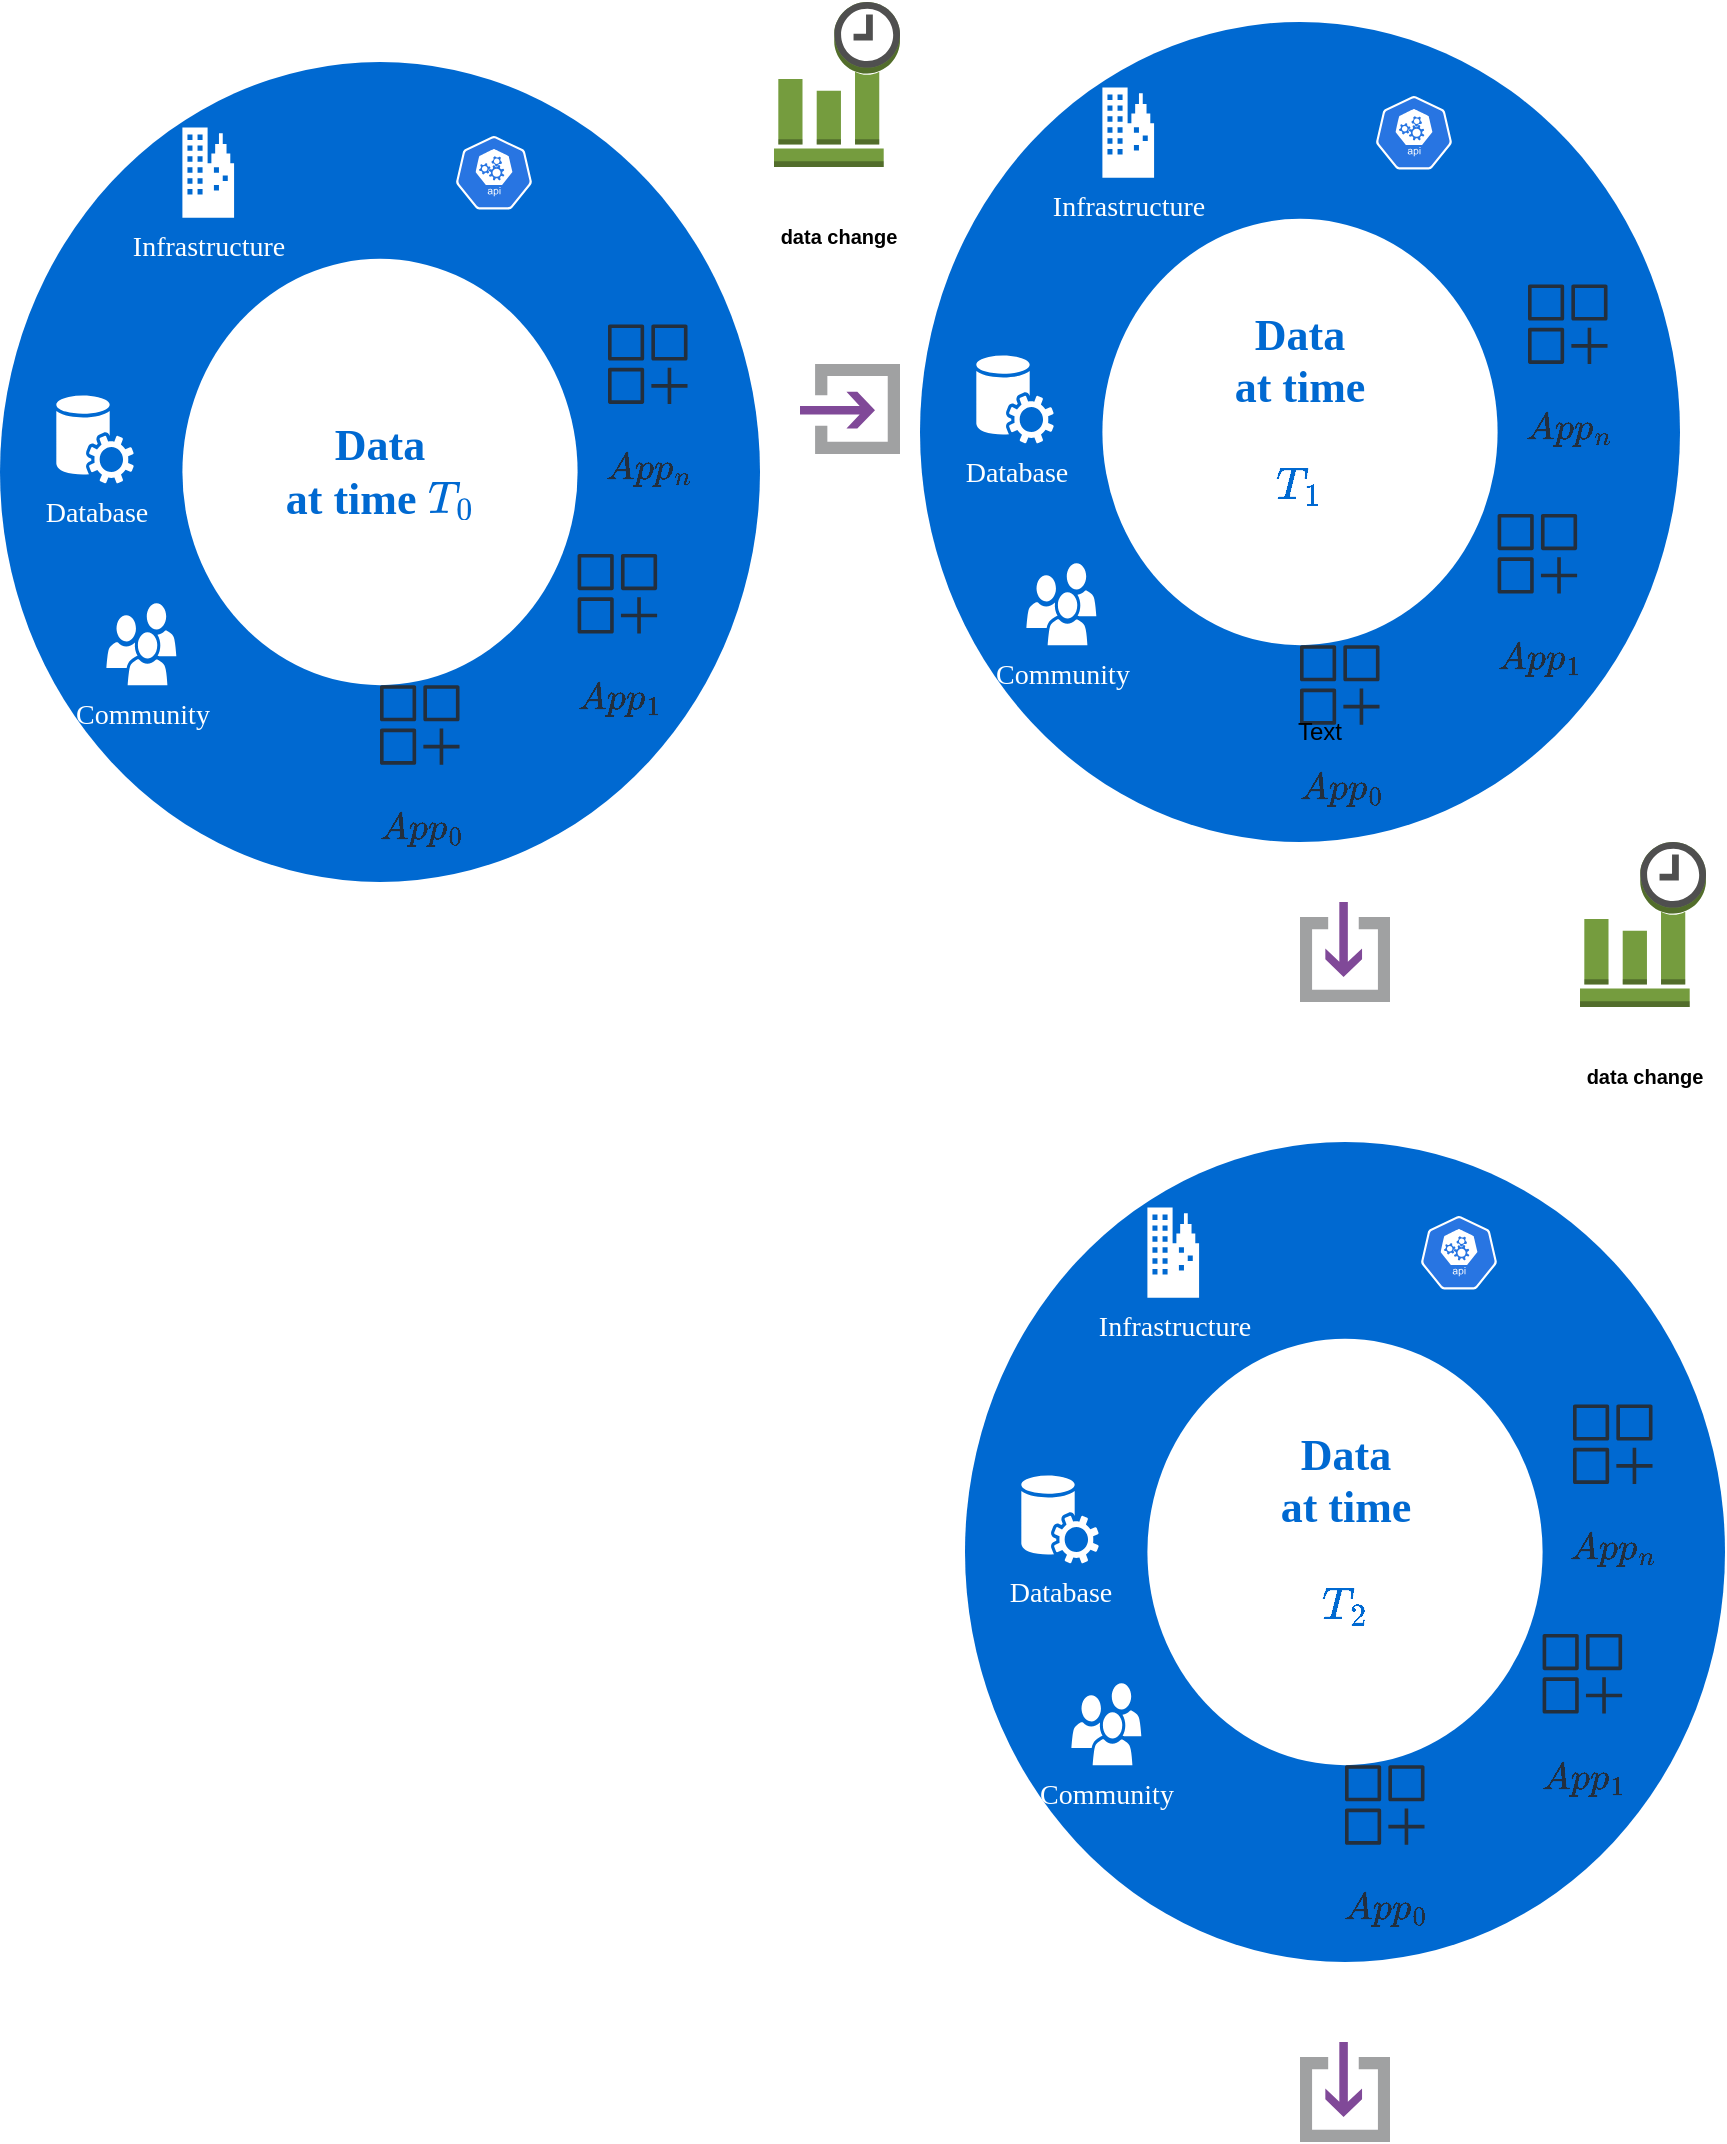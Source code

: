 <mxfile version="21.6.7" type="device">
  <diagram name="Page-1" id="3e8102d1-ef87-2e61-34e1-82d9a586fe2e">
    <mxGraphModel dx="883" dy="1523" grid="1" gridSize="10" guides="1" tooltips="1" connect="1" arrows="1" fold="1" page="1" pageScale="1" pageWidth="1100" pageHeight="850" background="none" math="1" shadow="0">
      <root>
        <mxCell id="0" />
        <mxCell id="1" parent="0" />
        <mxCell id="0viIdwtUsRMgSrC2qUE8-39" value="" style="group" vertex="1" connectable="0" parent="1">
          <mxGeometry x="60" y="-10" width="862.5" height="1070" as="geometry" />
        </mxCell>
        <mxCell id="0viIdwtUsRMgSrC2qUE8-8" value="" style="group" vertex="1" connectable="0" parent="0viIdwtUsRMgSrC2qUE8-39">
          <mxGeometry y="30" width="380" height="410" as="geometry" />
        </mxCell>
        <mxCell id="70666756c84bb93c-1" value="" style="ellipse;whiteSpace=wrap;html=1;rounded=0;shadow=0;comic=0;strokeWidth=1;fontFamily=Verdana;fontSize=14;strokeColor=none;fillColor=#0069D1;" parent="0viIdwtUsRMgSrC2qUE8-8" vertex="1">
          <mxGeometry width="380" height="410" as="geometry" />
        </mxCell>
        <mxCell id="70666756c84bb93c-2" value="Data&lt;br&gt;at time &lt;svg style=&quot;vertical-align: -0.375ex;&quot; xmlns:xlink=&quot;http://www.w3.org/1999/xlink&quot; viewBox=&quot;0 -677 1020.6 842.6&quot; role=&quot;img&quot; height=&quot;1.906ex&quot; width=&quot;2.309ex&quot; xmlns=&quot;http://www.w3.org/2000/svg&quot;&gt;&lt;defs&gt;&lt;path d=&quot;M40 437Q21 437 21 445Q21 450 37 501T71 602L88 651Q93 669 101 677H569H659Q691 677 697 676T704 667Q704 661 687 553T668 444Q668 437 649 437Q640 437 637 437T631 442L629 445Q629 451 635 490T641 551Q641 586 628 604T573 629Q568 630 515 631Q469 631 457 630T439 622Q438 621 368 343T298 60Q298 48 386 46Q418 46 427 45T436 36Q436 31 433 22Q429 4 424 1L422 0Q419 0 415 0Q410 0 363 1T228 2Q99 2 64 0H49Q43 6 43 9T45 27Q49 40 55 46H83H94Q174 46 189 55Q190 56 191 56Q196 59 201 76T241 233Q258 301 269 344Q339 619 339 625Q339 630 310 630H279Q212 630 191 624Q146 614 121 583T67 467Q60 445 57 441T43 437H40Z&quot; id=&quot;MJX-1-TEX-I-1D447&quot;&gt;&lt;/path&gt;&lt;path d=&quot;M96 585Q152 666 249 666Q297 666 345 640T423 548Q460 465 460 320Q460 165 417 83Q397 41 362 16T301 -15T250 -22Q224 -22 198 -16T137 16T82 83Q39 165 39 320Q39 494 96 585ZM321 597Q291 629 250 629Q208 629 178 597Q153 571 145 525T137 333Q137 175 145 125T181 46Q209 16 250 16Q290 16 318 46Q347 76 354 130T362 333Q362 478 354 524T321 597Z&quot; id=&quot;MJX-1-TEX-N-30&quot;&gt;&lt;/path&gt;&lt;/defs&gt;&lt;g transform=&quot;scale(1,-1)&quot; stroke-width=&quot;0&quot; fill=&quot;currentColor&quot; stroke=&quot;currentColor&quot;&gt;&lt;g data-mml-node=&quot;math&quot;&gt;&lt;g data-mml-node=&quot;msub&quot;&gt;&lt;g data-mml-node=&quot;mi&quot;&gt;&lt;use xlink:href=&quot;#MJX-1-TEX-I-1D447&quot; data-c=&quot;1D447&quot;&gt;&lt;/use&gt;&lt;/g&gt;&lt;g transform=&quot;translate(617,-150) scale(0.707)&quot; data-mml-node=&quot;mn&quot;&gt;&lt;use xlink:href=&quot;#MJX-1-TEX-N-30&quot; data-c=&quot;30&quot;&gt;&lt;/use&gt;&lt;/g&gt;&lt;/g&gt;&lt;/g&gt;&lt;/g&gt;&lt;/svg&gt;" style="ellipse;whiteSpace=wrap;html=1;rounded=0;shadow=0;comic=0;strokeWidth=1;fontFamily=Verdana;fontSize=22;strokeColor=none;fillColor=#ffffff;fontColor=#0069D1;fontStyle=1" parent="0viIdwtUsRMgSrC2qUE8-8" vertex="1">
          <mxGeometry x="91.2" y="98.4" width="197.6" height="213.2" as="geometry" />
        </mxCell>
        <mxCell id="70666756c84bb93c-5" value="Community" style="shadow=0;dashed=0;html=1;strokeColor=none;fillColor=#ffffff;labelPosition=center;verticalLabelPosition=bottom;verticalAlign=top;shape=mxgraph.office.users.users;rounded=0;comic=0;fontFamily=Verdana;fontSize=14;fontColor=#FFFFFF;" parent="0viIdwtUsRMgSrC2qUE8-8" vertex="1">
          <mxGeometry x="53.2" y="270.6" width="34.96" height="41.0" as="geometry" />
        </mxCell>
        <mxCell id="70666756c84bb93c-8" value="Database" style="shadow=0;dashed=0;html=1;strokeColor=none;fillColor=#ffffff;labelPosition=center;verticalLabelPosition=bottom;verticalAlign=top;shape=mxgraph.office.services.central_management_service;rounded=0;comic=0;fontFamily=Verdana;fontSize=14;fontColor=#FFFFFF;" parent="0viIdwtUsRMgSrC2qUE8-8" vertex="1">
          <mxGeometry x="28.12" y="166.46" width="38.76" height="44.28" as="geometry" />
        </mxCell>
        <mxCell id="70666756c84bb93c-11" value="Infrastructure" style="shadow=0;dashed=0;html=1;strokeColor=none;fillColor=#ffffff;labelPosition=center;verticalLabelPosition=bottom;verticalAlign=top;shape=mxgraph.office.concepts.on_premises;rounded=0;comic=0;fontFamily=Verdana;fontSize=14;fontColor=#FFFFFF;" parent="0viIdwtUsRMgSrC2qUE8-8" vertex="1">
          <mxGeometry x="91.2" y="32.8" width="25.84" height="45.1" as="geometry" />
        </mxCell>
        <mxCell id="0viIdwtUsRMgSrC2qUE8-4" value="&lt;h2 style=&quot;font-size: 16px;&quot;&gt;&lt;font style=&quot;font-size: 16px;&quot;&gt;$$App_0$$&lt;/font&gt;&lt;/h2&gt;&lt;div style=&quot;font-size: 16px;&quot;&gt;&lt;br&gt;&lt;/div&gt;" style="sketch=0;outlineConnect=0;fontColor=#232F3E;gradientColor=none;fillColor=#232F3D;strokeColor=none;dashed=0;verticalLabelPosition=bottom;verticalAlign=top;align=center;html=1;fontSize=12;fontStyle=0;aspect=fixed;pointerEvents=1;shape=mxgraph.aws4.generic_application;" vertex="1" parent="0viIdwtUsRMgSrC2qUE8-8">
          <mxGeometry x="190" y="311.6" width="39.754" height="39.754" as="geometry" />
        </mxCell>
        <mxCell id="0viIdwtUsRMgSrC2qUE8-5" value="&lt;h2 style=&quot;font-size: 16px;&quot;&gt;&lt;font style=&quot;font-size: 16px;&quot;&gt;$$App_1$$&lt;/font&gt;&lt;/h2&gt;&lt;div style=&quot;font-size: 16px;&quot;&gt;&lt;br&gt;&lt;/div&gt;" style="sketch=0;outlineConnect=0;fontColor=#232F3E;gradientColor=none;fillColor=#232F3D;strokeColor=none;dashed=0;verticalLabelPosition=bottom;verticalAlign=top;align=center;html=1;fontSize=12;fontStyle=0;aspect=fixed;pointerEvents=1;shape=mxgraph.aws4.generic_application;" vertex="1" parent="0viIdwtUsRMgSrC2qUE8-8">
          <mxGeometry x="288.8" y="246" width="39.754" height="39.754" as="geometry" />
        </mxCell>
        <mxCell id="0viIdwtUsRMgSrC2qUE8-6" value="&lt;h2 style=&quot;font-size: 16px;&quot;&gt;&lt;font style=&quot;font-size: 16px;&quot;&gt;$$App_n$$&lt;/font&gt;&lt;/h2&gt;&lt;div style=&quot;font-size: 16px;&quot;&gt;&lt;br&gt;&lt;/div&gt;" style="sketch=0;outlineConnect=0;fontColor=#232F3E;gradientColor=none;fillColor=#232F3D;strokeColor=none;dashed=0;verticalLabelPosition=bottom;verticalAlign=top;align=center;html=1;fontSize=12;fontStyle=0;aspect=fixed;pointerEvents=1;shape=mxgraph.aws4.generic_application;" vertex="1" parent="0viIdwtUsRMgSrC2qUE8-8">
          <mxGeometry x="304" y="131.2" width="39.754" height="39.754" as="geometry" />
        </mxCell>
        <mxCell id="0viIdwtUsRMgSrC2qUE8-7" value="" style="sketch=0;html=1;dashed=0;whitespace=wrap;fillColor=#2875E2;strokeColor=#ffffff;points=[[0.005,0.63,0],[0.1,0.2,0],[0.9,0.2,0],[0.5,0,0],[0.995,0.63,0],[0.72,0.99,0],[0.5,1,0],[0.28,0.99,0]];verticalLabelPosition=bottom;align=center;verticalAlign=top;shape=mxgraph.kubernetes.icon;prIcon=api" vertex="1" parent="0viIdwtUsRMgSrC2qUE8-8">
          <mxGeometry x="228" y="35.67" width="38" height="39.36" as="geometry" />
        </mxCell>
        <mxCell id="0viIdwtUsRMgSrC2qUE8-9" value="" style="group" vertex="1" connectable="0" parent="0viIdwtUsRMgSrC2qUE8-39">
          <mxGeometry x="460" y="10" width="380" height="410" as="geometry" />
        </mxCell>
        <mxCell id="0viIdwtUsRMgSrC2qUE8-10" value="" style="ellipse;whiteSpace=wrap;html=1;rounded=0;shadow=0;comic=0;strokeWidth=1;fontFamily=Verdana;fontSize=14;strokeColor=none;fillColor=#0069D1;" vertex="1" parent="0viIdwtUsRMgSrC2qUE8-9">
          <mxGeometry width="380" height="410" as="geometry" />
        </mxCell>
        <mxCell id="0viIdwtUsRMgSrC2qUE8-11" value="Data &lt;br&gt;at time $$T_1$$" style="ellipse;whiteSpace=wrap;html=1;rounded=0;shadow=0;comic=0;strokeWidth=1;fontFamily=Verdana;fontSize=22;strokeColor=none;fillColor=#ffffff;fontColor=#0069D1;fontStyle=1" vertex="1" parent="0viIdwtUsRMgSrC2qUE8-9">
          <mxGeometry x="91.2" y="98.4" width="197.6" height="213.2" as="geometry" />
        </mxCell>
        <mxCell id="0viIdwtUsRMgSrC2qUE8-12" value="Community" style="shadow=0;dashed=0;html=1;strokeColor=none;fillColor=#ffffff;labelPosition=center;verticalLabelPosition=bottom;verticalAlign=top;shape=mxgraph.office.users.users;rounded=0;comic=0;fontFamily=Verdana;fontSize=14;fontColor=#FFFFFF;" vertex="1" parent="0viIdwtUsRMgSrC2qUE8-9">
          <mxGeometry x="53.2" y="270.6" width="34.96" height="41.0" as="geometry" />
        </mxCell>
        <mxCell id="0viIdwtUsRMgSrC2qUE8-13" value="Database" style="shadow=0;dashed=0;html=1;strokeColor=none;fillColor=#ffffff;labelPosition=center;verticalLabelPosition=bottom;verticalAlign=top;shape=mxgraph.office.services.central_management_service;rounded=0;comic=0;fontFamily=Verdana;fontSize=14;fontColor=#FFFFFF;" vertex="1" parent="0viIdwtUsRMgSrC2qUE8-9">
          <mxGeometry x="28.12" y="166.46" width="38.76" height="44.28" as="geometry" />
        </mxCell>
        <mxCell id="0viIdwtUsRMgSrC2qUE8-14" value="Infrastructure" style="shadow=0;dashed=0;html=1;strokeColor=none;fillColor=#ffffff;labelPosition=center;verticalLabelPosition=bottom;verticalAlign=top;shape=mxgraph.office.concepts.on_premises;rounded=0;comic=0;fontFamily=Verdana;fontSize=14;fontColor=#FFFFFF;" vertex="1" parent="0viIdwtUsRMgSrC2qUE8-9">
          <mxGeometry x="91.2" y="32.8" width="25.84" height="45.1" as="geometry" />
        </mxCell>
        <mxCell id="0viIdwtUsRMgSrC2qUE8-15" value="&lt;h2 style=&quot;font-size: 16px;&quot;&gt;&lt;font style=&quot;font-size: 16px;&quot;&gt;$$App_0$$&lt;/font&gt;&lt;/h2&gt;&lt;div style=&quot;font-size: 16px;&quot;&gt;&lt;br&gt;&lt;/div&gt;" style="sketch=0;outlineConnect=0;fontColor=#232F3E;gradientColor=none;fillColor=#232F3D;strokeColor=none;dashed=0;verticalLabelPosition=bottom;verticalAlign=top;align=center;html=1;fontSize=12;fontStyle=0;aspect=fixed;pointerEvents=1;shape=mxgraph.aws4.generic_application;" vertex="1" parent="0viIdwtUsRMgSrC2qUE8-9">
          <mxGeometry x="190" y="311.6" width="39.754" height="39.754" as="geometry" />
        </mxCell>
        <mxCell id="0viIdwtUsRMgSrC2qUE8-16" value="&lt;h2 style=&quot;font-size: 16px;&quot;&gt;&lt;font style=&quot;font-size: 16px;&quot;&gt;$$App_1$$&lt;/font&gt;&lt;/h2&gt;&lt;div style=&quot;font-size: 16px;&quot;&gt;&lt;br&gt;&lt;/div&gt;" style="sketch=0;outlineConnect=0;fontColor=#232F3E;gradientColor=none;fillColor=#232F3D;strokeColor=none;dashed=0;verticalLabelPosition=bottom;verticalAlign=top;align=center;html=1;fontSize=12;fontStyle=0;aspect=fixed;pointerEvents=1;shape=mxgraph.aws4.generic_application;" vertex="1" parent="0viIdwtUsRMgSrC2qUE8-9">
          <mxGeometry x="288.8" y="246" width="39.754" height="39.754" as="geometry" />
        </mxCell>
        <mxCell id="0viIdwtUsRMgSrC2qUE8-17" value="&lt;h2 style=&quot;font-size: 16px;&quot;&gt;&lt;font style=&quot;font-size: 16px;&quot;&gt;$$App_n$$&lt;/font&gt;&lt;/h2&gt;&lt;div style=&quot;font-size: 16px;&quot;&gt;&lt;br&gt;&lt;/div&gt;" style="sketch=0;outlineConnect=0;fontColor=#232F3E;gradientColor=none;fillColor=#232F3D;strokeColor=none;dashed=0;verticalLabelPosition=bottom;verticalAlign=top;align=center;html=1;fontSize=12;fontStyle=0;aspect=fixed;pointerEvents=1;shape=mxgraph.aws4.generic_application;" vertex="1" parent="0viIdwtUsRMgSrC2qUE8-9">
          <mxGeometry x="304" y="131.2" width="39.754" height="39.754" as="geometry" />
        </mxCell>
        <mxCell id="0viIdwtUsRMgSrC2qUE8-18" value="" style="sketch=0;html=1;dashed=0;whitespace=wrap;fillColor=#2875E2;strokeColor=#ffffff;points=[[0.005,0.63,0],[0.1,0.2,0],[0.9,0.2,0],[0.5,0,0],[0.995,0.63,0],[0.72,0.99,0],[0.5,1,0],[0.28,0.99,0]];verticalLabelPosition=bottom;align=center;verticalAlign=top;shape=mxgraph.kubernetes.icon;prIcon=api" vertex="1" parent="0viIdwtUsRMgSrC2qUE8-9">
          <mxGeometry x="228" y="35.67" width="38" height="39.36" as="geometry" />
        </mxCell>
        <mxCell id="0viIdwtUsRMgSrC2qUE8-19" value="" style="group" vertex="1" connectable="0" parent="0viIdwtUsRMgSrC2qUE8-39">
          <mxGeometry x="482.5" y="570" width="380" height="410" as="geometry" />
        </mxCell>
        <mxCell id="0viIdwtUsRMgSrC2qUE8-20" value="" style="ellipse;whiteSpace=wrap;html=1;rounded=0;shadow=0;comic=0;strokeWidth=1;fontFamily=Verdana;fontSize=14;strokeColor=none;fillColor=#0069D1;" vertex="1" parent="0viIdwtUsRMgSrC2qUE8-19">
          <mxGeometry width="380" height="410" as="geometry" />
        </mxCell>
        <mxCell id="0viIdwtUsRMgSrC2qUE8-21" value="Data &lt;br&gt;at time $$T_2$$" style="ellipse;whiteSpace=wrap;html=1;rounded=0;shadow=0;comic=0;strokeWidth=1;fontFamily=Verdana;fontSize=22;strokeColor=none;fillColor=#ffffff;fontColor=#0069D1;fontStyle=1" vertex="1" parent="0viIdwtUsRMgSrC2qUE8-19">
          <mxGeometry x="91.2" y="98.4" width="197.6" height="213.2" as="geometry" />
        </mxCell>
        <mxCell id="0viIdwtUsRMgSrC2qUE8-22" value="Community" style="shadow=0;dashed=0;html=1;strokeColor=none;fillColor=#ffffff;labelPosition=center;verticalLabelPosition=bottom;verticalAlign=top;shape=mxgraph.office.users.users;rounded=0;comic=0;fontFamily=Verdana;fontSize=14;fontColor=#FFFFFF;" vertex="1" parent="0viIdwtUsRMgSrC2qUE8-19">
          <mxGeometry x="53.2" y="270.6" width="34.96" height="41.0" as="geometry" />
        </mxCell>
        <mxCell id="0viIdwtUsRMgSrC2qUE8-23" value="Database" style="shadow=0;dashed=0;html=1;strokeColor=none;fillColor=#ffffff;labelPosition=center;verticalLabelPosition=bottom;verticalAlign=top;shape=mxgraph.office.services.central_management_service;rounded=0;comic=0;fontFamily=Verdana;fontSize=14;fontColor=#FFFFFF;" vertex="1" parent="0viIdwtUsRMgSrC2qUE8-19">
          <mxGeometry x="28.12" y="166.46" width="38.76" height="44.28" as="geometry" />
        </mxCell>
        <mxCell id="0viIdwtUsRMgSrC2qUE8-24" value="Infrastructure" style="shadow=0;dashed=0;html=1;strokeColor=none;fillColor=#ffffff;labelPosition=center;verticalLabelPosition=bottom;verticalAlign=top;shape=mxgraph.office.concepts.on_premises;rounded=0;comic=0;fontFamily=Verdana;fontSize=14;fontColor=#FFFFFF;" vertex="1" parent="0viIdwtUsRMgSrC2qUE8-19">
          <mxGeometry x="91.2" y="32.8" width="25.84" height="45.1" as="geometry" />
        </mxCell>
        <mxCell id="0viIdwtUsRMgSrC2qUE8-25" value="&lt;h2 style=&quot;font-size: 16px;&quot;&gt;&lt;font style=&quot;font-size: 16px;&quot;&gt;$$App_0$$&lt;/font&gt;&lt;/h2&gt;&lt;div style=&quot;font-size: 16px;&quot;&gt;&lt;br&gt;&lt;/div&gt;" style="sketch=0;outlineConnect=0;fontColor=#232F3E;gradientColor=none;fillColor=#232F3D;strokeColor=none;dashed=0;verticalLabelPosition=bottom;verticalAlign=top;align=center;html=1;fontSize=12;fontStyle=0;aspect=fixed;pointerEvents=1;shape=mxgraph.aws4.generic_application;" vertex="1" parent="0viIdwtUsRMgSrC2qUE8-19">
          <mxGeometry x="190" y="311.6" width="39.754" height="39.754" as="geometry" />
        </mxCell>
        <mxCell id="0viIdwtUsRMgSrC2qUE8-26" value="&lt;h2 style=&quot;font-size: 16px;&quot;&gt;&lt;font style=&quot;font-size: 16px;&quot;&gt;$$App_1$$&lt;/font&gt;&lt;/h2&gt;&lt;div style=&quot;font-size: 16px;&quot;&gt;&lt;br&gt;&lt;/div&gt;" style="sketch=0;outlineConnect=0;fontColor=#232F3E;gradientColor=none;fillColor=#232F3D;strokeColor=none;dashed=0;verticalLabelPosition=bottom;verticalAlign=top;align=center;html=1;fontSize=12;fontStyle=0;aspect=fixed;pointerEvents=1;shape=mxgraph.aws4.generic_application;" vertex="1" parent="0viIdwtUsRMgSrC2qUE8-19">
          <mxGeometry x="288.8" y="246" width="39.754" height="39.754" as="geometry" />
        </mxCell>
        <mxCell id="0viIdwtUsRMgSrC2qUE8-27" value="&lt;h2 style=&quot;font-size: 16px;&quot;&gt;&lt;font style=&quot;font-size: 16px;&quot;&gt;$$App_n$$&lt;/font&gt;&lt;/h2&gt;&lt;div style=&quot;font-size: 16px;&quot;&gt;&lt;br&gt;&lt;/div&gt;" style="sketch=0;outlineConnect=0;fontColor=#232F3E;gradientColor=none;fillColor=#232F3D;strokeColor=none;dashed=0;verticalLabelPosition=bottom;verticalAlign=top;align=center;html=1;fontSize=12;fontStyle=0;aspect=fixed;pointerEvents=1;shape=mxgraph.aws4.generic_application;" vertex="1" parent="0viIdwtUsRMgSrC2qUE8-19">
          <mxGeometry x="304" y="131.2" width="39.754" height="39.754" as="geometry" />
        </mxCell>
        <mxCell id="0viIdwtUsRMgSrC2qUE8-28" value="" style="sketch=0;html=1;dashed=0;whitespace=wrap;fillColor=#2875E2;strokeColor=#ffffff;points=[[0.005,0.63,0],[0.1,0.2,0],[0.9,0.2,0],[0.5,0,0],[0.995,0.63,0],[0.72,0.99,0],[0.5,1,0],[0.28,0.99,0]];verticalLabelPosition=bottom;align=center;verticalAlign=top;shape=mxgraph.kubernetes.icon;prIcon=api" vertex="1" parent="0viIdwtUsRMgSrC2qUE8-19">
          <mxGeometry x="228" y="35.67" width="38" height="39.36" as="geometry" />
        </mxCell>
        <mxCell id="0viIdwtUsRMgSrC2qUE8-30" value="" style="image;sketch=0;aspect=fixed;html=1;points=[];align=center;fontSize=12;image=img/lib/mscae/Input.svg;" vertex="1" parent="0viIdwtUsRMgSrC2qUE8-39">
          <mxGeometry x="400" y="180.95" width="50" height="45" as="geometry" />
        </mxCell>
        <mxCell id="0viIdwtUsRMgSrC2qUE8-31" value="" style="image;sketch=0;aspect=fixed;html=1;points=[];align=center;fontSize=12;image=img/lib/mscae/Input.svg;direction=south;" vertex="1" parent="0viIdwtUsRMgSrC2qUE8-39">
          <mxGeometry x="650" y="450" width="45" height="50" as="geometry" />
        </mxCell>
        <mxCell id="0viIdwtUsRMgSrC2qUE8-32" value="" style="image;sketch=0;aspect=fixed;html=1;points=[];align=center;fontSize=12;image=img/lib/mscae/Input.svg;direction=south;" vertex="1" parent="0viIdwtUsRMgSrC2qUE8-39">
          <mxGeometry x="650" y="1020" width="45" height="50" as="geometry" />
        </mxCell>
        <mxCell id="0viIdwtUsRMgSrC2qUE8-33" value="Text" style="text;html=1;strokeColor=none;fillColor=none;align=center;verticalAlign=middle;whiteSpace=wrap;rounded=0;" vertex="1" parent="0viIdwtUsRMgSrC2qUE8-39">
          <mxGeometry x="630" y="350" width="60" height="30" as="geometry" />
        </mxCell>
        <mxCell id="0viIdwtUsRMgSrC2qUE8-36" value="&lt;h2&gt;&lt;font size=&quot;1&quot;&gt;data change&lt;/font&gt;&lt;/h2&gt;&lt;div&gt;&lt;font size=&quot;1&quot;&gt;&lt;br&gt;&lt;/font&gt;&lt;/div&gt;" style="outlineConnect=0;dashed=0;verticalLabelPosition=bottom;verticalAlign=top;align=center;html=1;shape=mxgraph.aws3.event_time_based;fillColor=#759C3E;gradientColor=none;" vertex="1" parent="0viIdwtUsRMgSrC2qUE8-39">
          <mxGeometry x="387" width="63" height="82.5" as="geometry" />
        </mxCell>
        <mxCell id="0viIdwtUsRMgSrC2qUE8-38" value="&lt;h2&gt;&lt;font size=&quot;1&quot;&gt;data change&lt;/font&gt;&lt;/h2&gt;&lt;div&gt;&lt;font size=&quot;1&quot;&gt;&lt;br&gt;&lt;/font&gt;&lt;/div&gt;" style="outlineConnect=0;dashed=0;verticalLabelPosition=bottom;verticalAlign=top;align=center;html=1;shape=mxgraph.aws3.event_time_based;fillColor=#759C3E;gradientColor=none;" vertex="1" parent="0viIdwtUsRMgSrC2qUE8-39">
          <mxGeometry x="790" y="420" width="63" height="82.5" as="geometry" />
        </mxCell>
      </root>
    </mxGraphModel>
  </diagram>
</mxfile>
